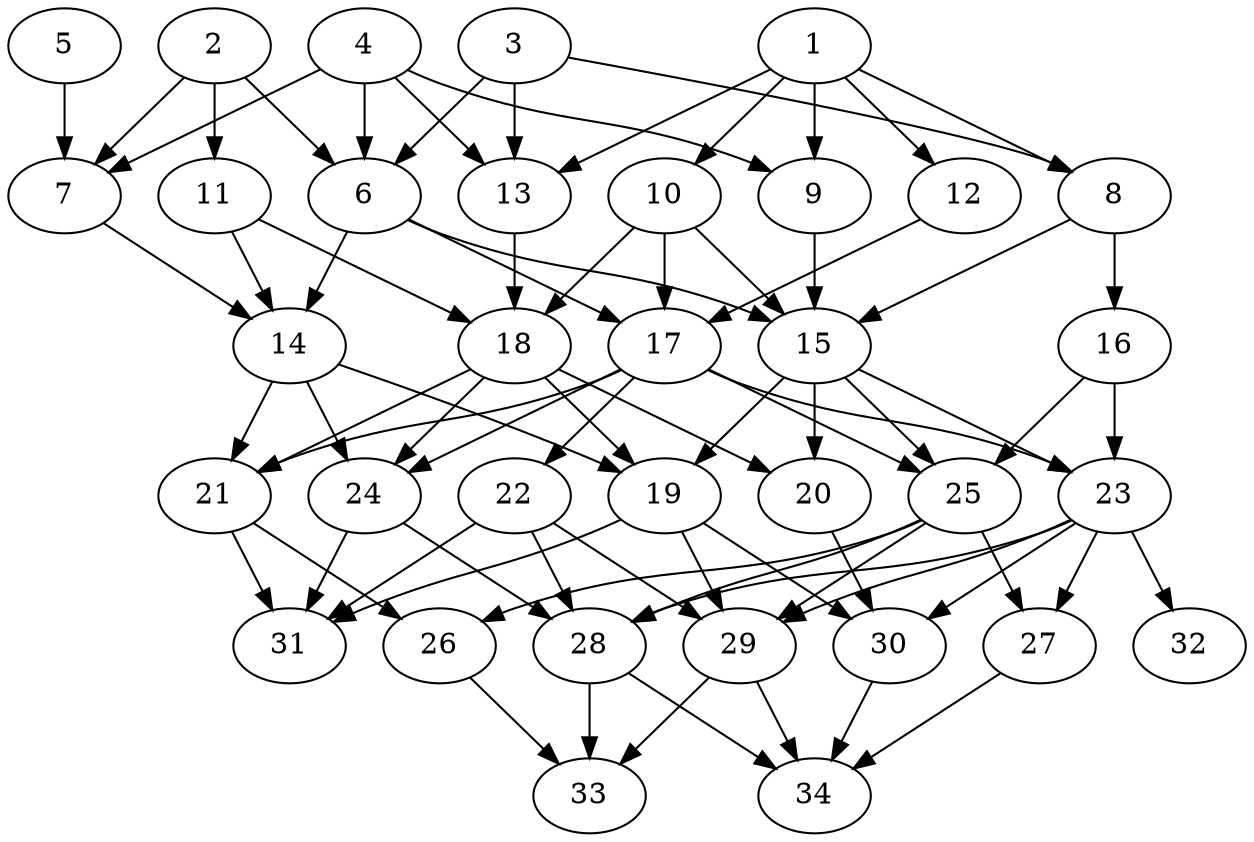 // DAG (tier=2-normal, mode=compute, n=34, ccr=0.395, fat=0.562, density=0.544, regular=0.581, jump=0.111, mindata=524288, maxdata=8388608)
// DAG automatically generated by daggen at Sun Aug 24 16:33:33 2025
// /home/ermia/Project/Environments/daggen/bin/daggen --dot --ccr 0.395 --fat 0.562 --regular 0.581 --density 0.544 --jump 0.111 --mindata 524288 --maxdata 8388608 -n 34 
digraph G {
  1 [size="95002583667136528384", alpha="0.04", expect_size="47501291833568264192"]
  1 -> 8 [size ="166563663577088"]
  1 -> 9 [size ="166563663577088"]
  1 -> 10 [size ="166563663577088"]
  1 -> 12 [size ="166563663577088"]
  1 -> 13 [size ="166563663577088"]
  2 [size="1335654010541475", alpha="0.12", expect_size="667827005270737"]
  2 -> 6 [size ="121769872588800"]
  2 -> 7 [size ="121769872588800"]
  2 -> 11 [size ="121769872588800"]
  3 [size="4965064116382203904", alpha="0.01", expect_size="2482532058191101952"]
  3 -> 6 [size ="23283051266048"]
  3 -> 8 [size ="23283051266048"]
  3 -> 13 [size ="23283051266048"]
  4 [size="8279979343935244", alpha="0.04", expect_size="4139989671967622"]
  4 -> 6 [size ="176193391296512"]
  4 -> 7 [size ="176193391296512"]
  4 -> 9 [size ="176193391296512"]
  4 -> 13 [size ="176193391296512"]
  5 [size="4193458058811997", alpha="0.18", expect_size="2096729029405998"]
  5 -> 7 [size ="344671964364800"]
  6 [size="5345242051372259", alpha="0.01", expect_size="2672621025686129"]
  6 -> 14 [size ="123051651891200"]
  6 -> 15 [size ="123051651891200"]
  6 -> 17 [size ="123051651891200"]
  7 [size="19510645059261300736", alpha="0.12", expect_size="9755322529630650368"]
  7 -> 14 [size ="57979046985728"]
  8 [size="591492885062299264", alpha="0.08", expect_size="295746442531149632"]
  8 -> 15 [size ="431971167633408"]
  8 -> 16 [size ="431971167633408"]
  9 [size="1439465335005823", alpha="0.13", expect_size="719732667502911"]
  9 -> 15 [size ="46168516067328"]
  10 [size="1611646532482699", alpha="0.12", expect_size="805823266241349"]
  10 -> 15 [size ="140806216220672"]
  10 -> 17 [size ="140806216220672"]
  10 -> 18 [size ="140806216220672"]
  11 [size="4990581262180224", alpha="0.19", expect_size="2495290631090112"]
  11 -> 14 [size ="111634789957632"]
  11 -> 18 [size ="111634789957632"]
  12 [size="1025645507069317", alpha="0.02", expect_size="512822753534658"]
  12 -> 17 [size ="86598695780352"]
  13 [size="1318147873638531", alpha="0.12", expect_size="659073936819265"]
  13 -> 18 [size ="21744110796800"]
  14 [size="1657049384551509", alpha="0.17", expect_size="828524692275754"]
  14 -> 19 [size ="202068681818112"]
  14 -> 21 [size ="202068681818112"]
  14 -> 24 [size ="202068681818112"]
  15 [size="90892630145271728", alpha="0.03", expect_size="45446315072635864"]
  15 -> 19 [size ="59622501122048"]
  15 -> 20 [size ="59622501122048"]
  15 -> 23 [size ="59622501122048"]
  15 -> 25 [size ="59622501122048"]
  16 [size="547486808829090560", alpha="0.03", expect_size="273743404414545280"]
  16 -> 23 [size ="449850252460032"]
  16 -> 25 [size ="449850252460032"]
  17 [size="261766693804941770752", alpha="0.04", expect_size="130883346902470885376"]
  17 -> 21 [size ="327365502697472"]
  17 -> 22 [size ="327365502697472"]
  17 -> 23 [size ="327365502697472"]
  17 -> 24 [size ="327365502697472"]
  17 -> 25 [size ="327365502697472"]
  18 [size="10586432492781794", alpha="0.11", expect_size="5293216246390897"]
  18 -> 19 [size ="22782654021632"]
  18 -> 20 [size ="22782654021632"]
  18 -> 21 [size ="22782654021632"]
  18 -> 24 [size ="22782654021632"]
  19 [size="10421035841519986", alpha="0.01", expect_size="5210517920759993"]
  19 -> 29 [size ="300783136407552"]
  19 -> 30 [size ="300783136407552"]
  19 -> 31 [size ="300783136407552"]
  20 [size="8113401859769972", alpha="0.14", expect_size="4056700929884986"]
  20 -> 30 [size ="184752791355392"]
  21 [size="190406444766765408", alpha="0.03", expect_size="95203222383382704"]
  21 -> 26 [size ="207539832619008"]
  21 -> 31 [size ="207539832619008"]
  22 [size="2479101440379616", alpha="0.10", expect_size="1239550720189808"]
  22 -> 28 [size ="43035446476800"]
  22 -> 29 [size ="43035446476800"]
  22 -> 31 [size ="43035446476800"]
  23 [size="43215762808731860992", alpha="0.05", expect_size="21607881404365930496"]
  23 -> 27 [size ="98518572204032"]
  23 -> 28 [size ="98518572204032"]
  23 -> 29 [size ="98518572204032"]
  23 -> 30 [size ="98518572204032"]
  23 -> 32 [size ="98518572204032"]
  24 [size="286988583155675744", alpha="0.10", expect_size="143494291577837872"]
  24 -> 28 [size ="343168021168128"]
  24 -> 31 [size ="343168021168128"]
  25 [size="1055001360742791", alpha="0.08", expect_size="527500680371395"]
  25 -> 26 [size ="57187833479168"]
  25 -> 27 [size ="57187833479168"]
  25 -> 28 [size ="57187833479168"]
  25 -> 29 [size ="57187833479168"]
  26 [size="79666958870936976", alpha="0.19", expect_size="39833479435468488"]
  26 -> 33 [size ="47836406218752"]
  27 [size="6714879496308031", alpha="0.12", expect_size="3357439748154015"]
  27 -> 34 [size ="4973605683200"]
  28 [size="2858838096026271744", alpha="0.14", expect_size="1429419048013135872"]
  28 -> 33 [size ="16114482413568"]
  28 -> 34 [size ="16114482413568"]
  29 [size="60183197326814216192", alpha="0.13", expect_size="30091598663407108096"]
  29 -> 33 [size ="122858957176832"]
  29 -> 34 [size ="122858957176832"]
  30 [size="6354861948561363", alpha="0.16", expect_size="3177430974280681"]
  30 -> 34 [size ="114282041704448"]
  31 [size="140723728527063472", alpha="0.01", expect_size="70361864263531736"]
  32 [size="4034163566133460", alpha="0.06", expect_size="2017081783066730"]
  33 [size="170866657156573167616", alpha="0.18", expect_size="85433328578286583808"]
  34 [size="19166553817775652", alpha="0.18", expect_size="9583276908887826"]
}